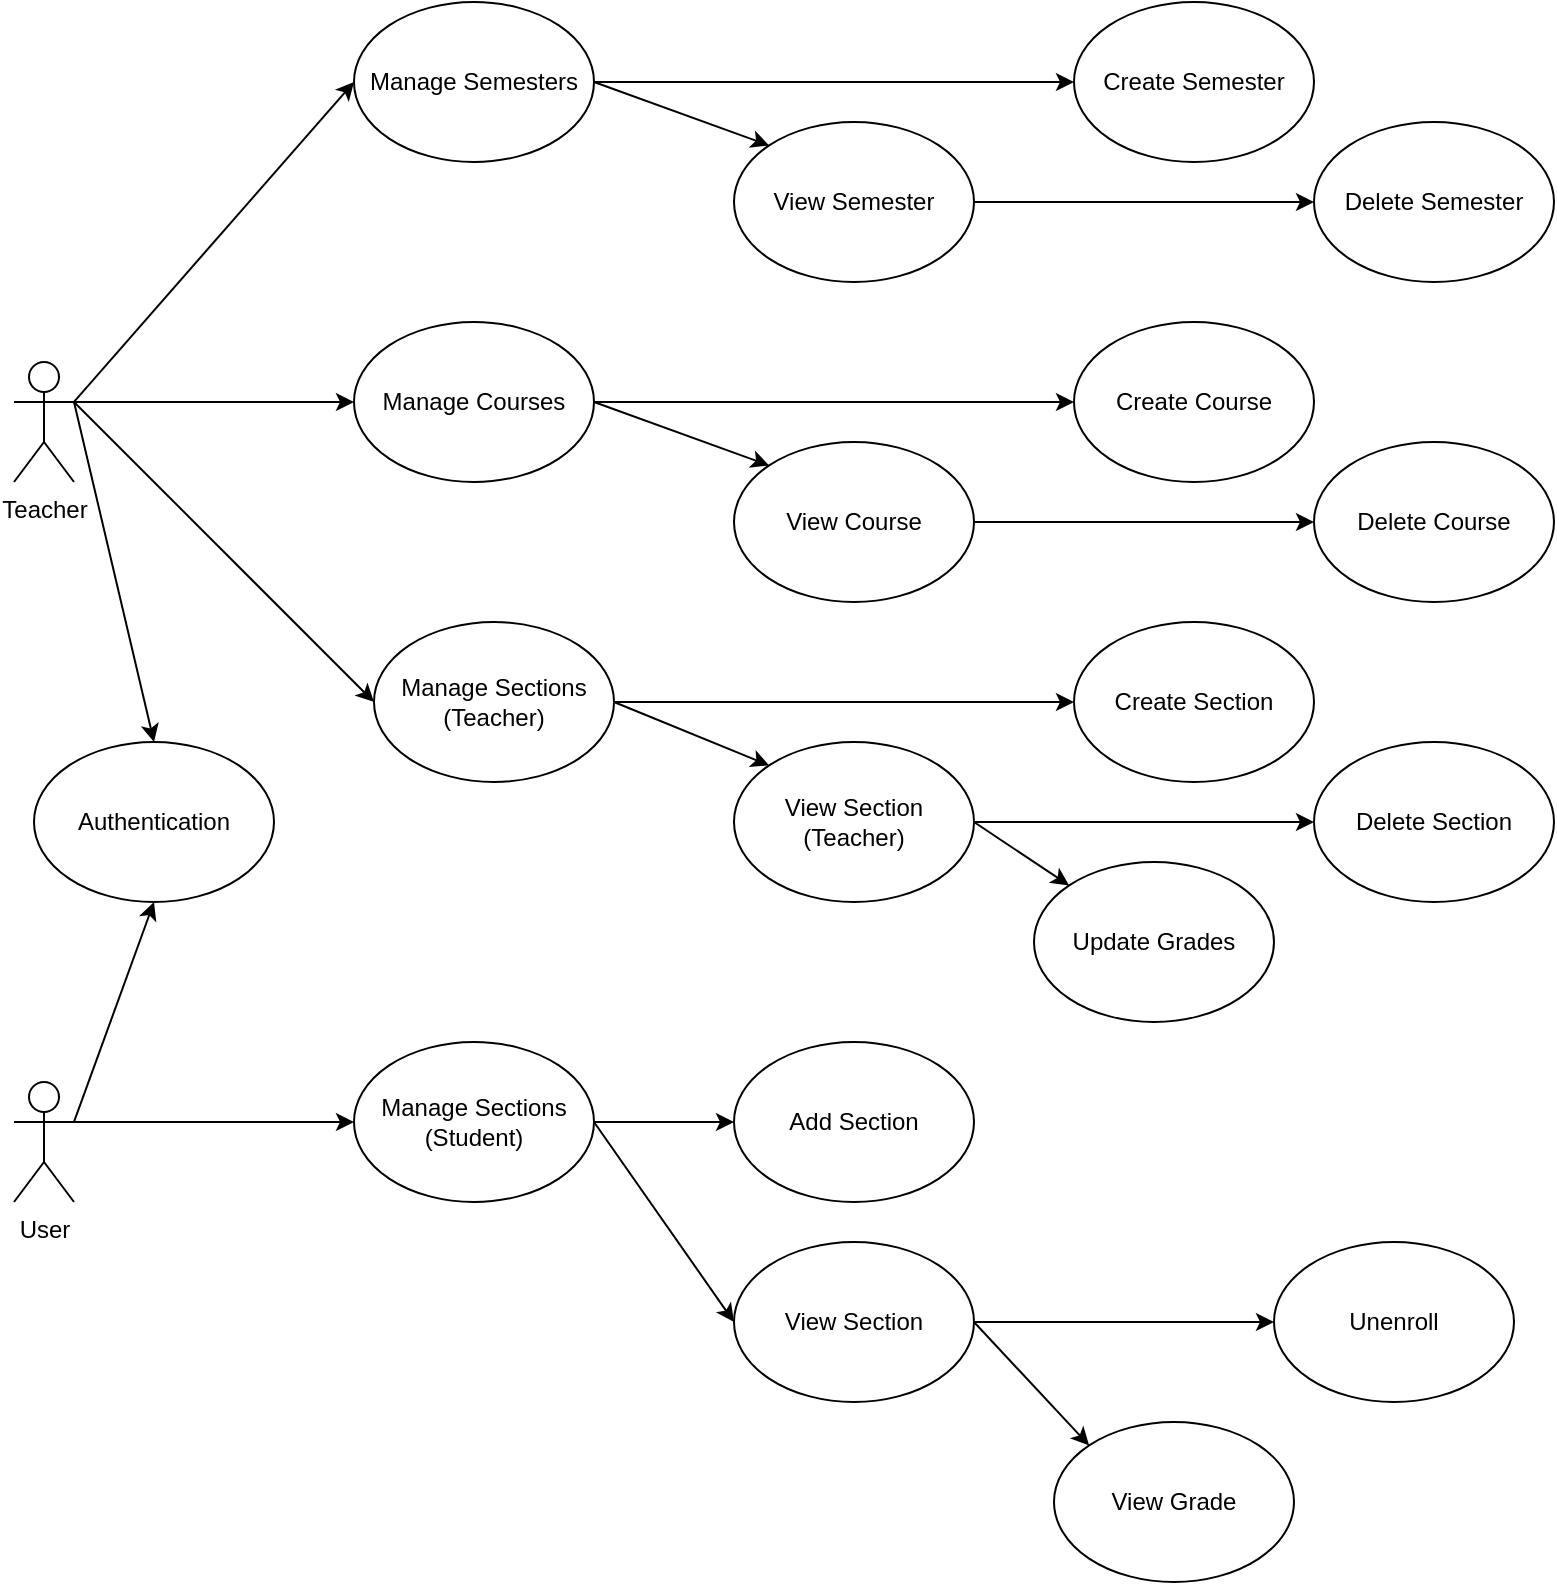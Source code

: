 <mxfile version="26.1.0">
  <diagram name="Page-1" id="WBk68slwKIcxNl_qfG5e">
    <mxGraphModel dx="1114" dy="579" grid="1" gridSize="10" guides="1" tooltips="1" connect="1" arrows="1" fold="1" page="1" pageScale="1" pageWidth="850" pageHeight="1100" math="0" shadow="0">
      <root>
        <mxCell id="0" />
        <mxCell id="1" parent="0" />
        <mxCell id="6ev4xrXOpPWq1s2YsXj9-1" value="Teacher" style="shape=umlActor;verticalLabelPosition=bottom;verticalAlign=top;html=1;outlineConnect=0;" parent="1" vertex="1">
          <mxGeometry x="40" y="240" width="30" height="60" as="geometry" />
        </mxCell>
        <mxCell id="6ev4xrXOpPWq1s2YsXj9-2" value="User" style="shape=umlActor;verticalLabelPosition=bottom;verticalAlign=top;html=1;outlineConnect=0;" parent="1" vertex="1">
          <mxGeometry x="40" y="600" width="30" height="60" as="geometry" />
        </mxCell>
        <mxCell id="6ev4xrXOpPWq1s2YsXj9-3" value="Manage Semesters" style="ellipse;whiteSpace=wrap;html=1;" parent="1" vertex="1">
          <mxGeometry x="210" y="60" width="120" height="80" as="geometry" />
        </mxCell>
        <mxCell id="6ev4xrXOpPWq1s2YsXj9-4" value="Manage Courses" style="ellipse;whiteSpace=wrap;html=1;" parent="1" vertex="1">
          <mxGeometry x="210" y="220" width="120" height="80" as="geometry" />
        </mxCell>
        <mxCell id="6ev4xrXOpPWq1s2YsXj9-5" value="Manage Sections&lt;br&gt;(Teacher)" style="ellipse;whiteSpace=wrap;html=1;" parent="1" vertex="1">
          <mxGeometry x="220" y="370" width="120" height="80" as="geometry" />
        </mxCell>
        <mxCell id="6ev4xrXOpPWq1s2YsXj9-6" value="Manage Sections&lt;br&gt;(Student)" style="ellipse;whiteSpace=wrap;html=1;" parent="1" vertex="1">
          <mxGeometry x="210" y="580" width="120" height="80" as="geometry" />
        </mxCell>
        <mxCell id="6ev4xrXOpPWq1s2YsXj9-7" value="" style="endArrow=classic;html=1;rounded=0;exitX=1;exitY=0.333;exitDx=0;exitDy=0;exitPerimeter=0;entryX=0;entryY=0.5;entryDx=0;entryDy=0;" parent="1" source="6ev4xrXOpPWq1s2YsXj9-1" target="6ev4xrXOpPWq1s2YsXj9-3" edge="1">
          <mxGeometry width="50" height="50" relative="1" as="geometry">
            <mxPoint x="100" y="320" as="sourcePoint" />
            <mxPoint x="150" y="270" as="targetPoint" />
          </mxGeometry>
        </mxCell>
        <mxCell id="6ev4xrXOpPWq1s2YsXj9-8" value="" style="endArrow=classic;html=1;rounded=0;exitX=1;exitY=0.333;exitDx=0;exitDy=0;exitPerimeter=0;entryX=0;entryY=0.5;entryDx=0;entryDy=0;" parent="1" source="6ev4xrXOpPWq1s2YsXj9-1" target="6ev4xrXOpPWq1s2YsXj9-4" edge="1">
          <mxGeometry width="50" height="50" relative="1" as="geometry">
            <mxPoint x="80" y="270" as="sourcePoint" />
            <mxPoint x="220" y="150" as="targetPoint" />
          </mxGeometry>
        </mxCell>
        <mxCell id="6ev4xrXOpPWq1s2YsXj9-9" value="" style="endArrow=classic;html=1;rounded=0;exitX=1;exitY=0.333;exitDx=0;exitDy=0;exitPerimeter=0;entryX=0;entryY=0.5;entryDx=0;entryDy=0;" parent="1" source="6ev4xrXOpPWq1s2YsXj9-1" target="6ev4xrXOpPWq1s2YsXj9-5" edge="1">
          <mxGeometry width="50" height="50" relative="1" as="geometry">
            <mxPoint x="80" y="270" as="sourcePoint" />
            <mxPoint x="220" y="270" as="targetPoint" />
          </mxGeometry>
        </mxCell>
        <mxCell id="6ev4xrXOpPWq1s2YsXj9-10" value="" style="endArrow=classic;html=1;rounded=0;exitX=1;exitY=0.333;exitDx=0;exitDy=0;exitPerimeter=0;entryX=0;entryY=0.5;entryDx=0;entryDy=0;" parent="1" source="6ev4xrXOpPWq1s2YsXj9-2" target="6ev4xrXOpPWq1s2YsXj9-6" edge="1">
          <mxGeometry width="50" height="50" relative="1" as="geometry">
            <mxPoint x="100" y="460" as="sourcePoint" />
            <mxPoint x="150" y="410" as="targetPoint" />
          </mxGeometry>
        </mxCell>
        <mxCell id="6ev4xrXOpPWq1s2YsXj9-11" value="Create Semester" style="ellipse;whiteSpace=wrap;html=1;" parent="1" vertex="1">
          <mxGeometry x="570" y="60" width="120" height="80" as="geometry" />
        </mxCell>
        <mxCell id="6ev4xrXOpPWq1s2YsXj9-12" value="View Semester" style="ellipse;whiteSpace=wrap;html=1;" parent="1" vertex="1">
          <mxGeometry x="400" y="120" width="120" height="80" as="geometry" />
        </mxCell>
        <mxCell id="6ev4xrXOpPWq1s2YsXj9-13" value="" style="endArrow=classic;html=1;rounded=0;exitX=1;exitY=0.5;exitDx=0;exitDy=0;entryX=0;entryY=0.5;entryDx=0;entryDy=0;" parent="1" source="6ev4xrXOpPWq1s2YsXj9-3" target="6ev4xrXOpPWq1s2YsXj9-11" edge="1">
          <mxGeometry width="50" height="50" relative="1" as="geometry">
            <mxPoint x="300" y="320" as="sourcePoint" />
            <mxPoint x="350" y="270" as="targetPoint" />
          </mxGeometry>
        </mxCell>
        <mxCell id="6ev4xrXOpPWq1s2YsXj9-14" value="" style="endArrow=classic;html=1;rounded=0;exitX=1;exitY=0.5;exitDx=0;exitDy=0;entryX=0;entryY=0;entryDx=0;entryDy=0;" parent="1" source="6ev4xrXOpPWq1s2YsXj9-3" target="6ev4xrXOpPWq1s2YsXj9-12" edge="1">
          <mxGeometry width="50" height="50" relative="1" as="geometry">
            <mxPoint x="300" y="320" as="sourcePoint" />
            <mxPoint x="350" y="270" as="targetPoint" />
          </mxGeometry>
        </mxCell>
        <mxCell id="6ev4xrXOpPWq1s2YsXj9-15" value="View Course" style="ellipse;whiteSpace=wrap;html=1;" parent="1" vertex="1">
          <mxGeometry x="400" y="280" width="120" height="80" as="geometry" />
        </mxCell>
        <mxCell id="6ev4xrXOpPWq1s2YsXj9-16" value="" style="endArrow=classic;html=1;rounded=0;exitX=1;exitY=0.5;exitDx=0;exitDy=0;entryX=0;entryY=0;entryDx=0;entryDy=0;" parent="1" source="6ev4xrXOpPWq1s2YsXj9-4" target="6ev4xrXOpPWq1s2YsXj9-15" edge="1">
          <mxGeometry width="50" height="50" relative="1" as="geometry">
            <mxPoint x="300" y="320" as="sourcePoint" />
            <mxPoint x="350" y="270" as="targetPoint" />
          </mxGeometry>
        </mxCell>
        <mxCell id="6ev4xrXOpPWq1s2YsXj9-17" value="Create Course" style="ellipse;whiteSpace=wrap;html=1;" parent="1" vertex="1">
          <mxGeometry x="570" y="220" width="120" height="80" as="geometry" />
        </mxCell>
        <mxCell id="6ev4xrXOpPWq1s2YsXj9-18" value="" style="endArrow=classic;html=1;rounded=0;exitX=1;exitY=0.5;exitDx=0;exitDy=0;entryX=0;entryY=0.5;entryDx=0;entryDy=0;" parent="1" source="6ev4xrXOpPWq1s2YsXj9-4" target="6ev4xrXOpPWq1s2YsXj9-17" edge="1">
          <mxGeometry width="50" height="50" relative="1" as="geometry">
            <mxPoint x="640" y="330" as="sourcePoint" />
            <mxPoint x="690" y="280" as="targetPoint" />
          </mxGeometry>
        </mxCell>
        <mxCell id="6ev4xrXOpPWq1s2YsXj9-19" value="Delete Semester" style="ellipse;whiteSpace=wrap;html=1;" parent="1" vertex="1">
          <mxGeometry x="690" y="120" width="120" height="80" as="geometry" />
        </mxCell>
        <mxCell id="6ev4xrXOpPWq1s2YsXj9-20" value="" style="endArrow=classic;html=1;rounded=0;exitX=1;exitY=0.5;exitDx=0;exitDy=0;entryX=0;entryY=0.5;entryDx=0;entryDy=0;" parent="1" source="6ev4xrXOpPWq1s2YsXj9-12" target="6ev4xrXOpPWq1s2YsXj9-19" edge="1">
          <mxGeometry width="50" height="50" relative="1" as="geometry">
            <mxPoint x="640" y="330" as="sourcePoint" />
            <mxPoint x="690" y="280" as="targetPoint" />
          </mxGeometry>
        </mxCell>
        <mxCell id="6ev4xrXOpPWq1s2YsXj9-21" value="Delete Course" style="ellipse;whiteSpace=wrap;html=1;" parent="1" vertex="1">
          <mxGeometry x="690" y="280" width="120" height="80" as="geometry" />
        </mxCell>
        <mxCell id="6ev4xrXOpPWq1s2YsXj9-22" value="" style="endArrow=classic;html=1;rounded=0;exitX=1;exitY=0.5;exitDx=0;exitDy=0;entryX=0;entryY=0.5;entryDx=0;entryDy=0;" parent="1" source="6ev4xrXOpPWq1s2YsXj9-15" target="6ev4xrXOpPWq1s2YsXj9-21" edge="1">
          <mxGeometry width="50" height="50" relative="1" as="geometry">
            <mxPoint x="640" y="330" as="sourcePoint" />
            <mxPoint x="690" y="280" as="targetPoint" />
          </mxGeometry>
        </mxCell>
        <mxCell id="6ev4xrXOpPWq1s2YsXj9-23" value="View Section (Teacher)" style="ellipse;whiteSpace=wrap;html=1;" parent="1" vertex="1">
          <mxGeometry x="400" y="430" width="120" height="80" as="geometry" />
        </mxCell>
        <mxCell id="6ev4xrXOpPWq1s2YsXj9-24" value="" style="endArrow=classic;html=1;rounded=0;exitX=1;exitY=0.5;exitDx=0;exitDy=0;entryX=0;entryY=0;entryDx=0;entryDy=0;" parent="1" source="6ev4xrXOpPWq1s2YsXj9-5" target="6ev4xrXOpPWq1s2YsXj9-23" edge="1">
          <mxGeometry width="50" height="50" relative="1" as="geometry">
            <mxPoint x="510" y="460" as="sourcePoint" />
            <mxPoint x="560" y="410" as="targetPoint" />
          </mxGeometry>
        </mxCell>
        <mxCell id="6ev4xrXOpPWq1s2YsXj9-25" value="Create Section" style="ellipse;whiteSpace=wrap;html=1;" parent="1" vertex="1">
          <mxGeometry x="570" y="370" width="120" height="80" as="geometry" />
        </mxCell>
        <mxCell id="6ev4xrXOpPWq1s2YsXj9-26" value="" style="endArrow=classic;html=1;rounded=0;exitX=1;exitY=0.5;exitDx=0;exitDy=0;entryX=0;entryY=0.5;entryDx=0;entryDy=0;" parent="1" source="6ev4xrXOpPWq1s2YsXj9-5" target="6ev4xrXOpPWq1s2YsXj9-25" edge="1">
          <mxGeometry width="50" height="50" relative="1" as="geometry">
            <mxPoint x="510" y="460" as="sourcePoint" />
            <mxPoint x="560" y="410" as="targetPoint" />
          </mxGeometry>
        </mxCell>
        <mxCell id="6ev4xrXOpPWq1s2YsXj9-27" value="Delete Section" style="ellipse;whiteSpace=wrap;html=1;" parent="1" vertex="1">
          <mxGeometry x="690" y="430" width="120" height="80" as="geometry" />
        </mxCell>
        <mxCell id="6ev4xrXOpPWq1s2YsXj9-28" value="" style="endArrow=classic;html=1;rounded=0;exitX=1;exitY=0.5;exitDx=0;exitDy=0;entryX=0;entryY=0.5;entryDx=0;entryDy=0;" parent="1" source="6ev4xrXOpPWq1s2YsXj9-23" target="6ev4xrXOpPWq1s2YsXj9-27" edge="1">
          <mxGeometry width="50" height="50" relative="1" as="geometry">
            <mxPoint x="510" y="460" as="sourcePoint" />
            <mxPoint x="560" y="410" as="targetPoint" />
          </mxGeometry>
        </mxCell>
        <mxCell id="6ev4xrXOpPWq1s2YsXj9-29" value="Update Grades" style="ellipse;whiteSpace=wrap;html=1;" parent="1" vertex="1">
          <mxGeometry x="550" y="490" width="120" height="80" as="geometry" />
        </mxCell>
        <mxCell id="6ev4xrXOpPWq1s2YsXj9-30" value="" style="endArrow=classic;html=1;rounded=0;exitX=1;exitY=0.5;exitDx=0;exitDy=0;entryX=0;entryY=0;entryDx=0;entryDy=0;" parent="1" source="6ev4xrXOpPWq1s2YsXj9-23" target="6ev4xrXOpPWq1s2YsXj9-29" edge="1">
          <mxGeometry width="50" height="50" relative="1" as="geometry">
            <mxPoint x="510" y="460" as="sourcePoint" />
            <mxPoint x="560" y="410" as="targetPoint" />
          </mxGeometry>
        </mxCell>
        <mxCell id="6ev4xrXOpPWq1s2YsXj9-31" value="View Section" style="ellipse;whiteSpace=wrap;html=1;" parent="1" vertex="1">
          <mxGeometry x="400" y="680" width="120" height="80" as="geometry" />
        </mxCell>
        <mxCell id="6ev4xrXOpPWq1s2YsXj9-32" value="Add Section" style="ellipse;whiteSpace=wrap;html=1;" parent="1" vertex="1">
          <mxGeometry x="400" y="580" width="120" height="80" as="geometry" />
        </mxCell>
        <mxCell id="6ev4xrXOpPWq1s2YsXj9-34" value="View Grade" style="ellipse;whiteSpace=wrap;html=1;" parent="1" vertex="1">
          <mxGeometry x="560" y="770" width="120" height="80" as="geometry" />
        </mxCell>
        <mxCell id="6ev4xrXOpPWq1s2YsXj9-35" value="Unenroll" style="ellipse;whiteSpace=wrap;html=1;" parent="1" vertex="1">
          <mxGeometry x="670" y="680" width="120" height="80" as="geometry" />
        </mxCell>
        <mxCell id="6ev4xrXOpPWq1s2YsXj9-36" value="" style="endArrow=classic;html=1;rounded=0;exitX=1;exitY=0.5;exitDx=0;exitDy=0;entryX=0;entryY=0.5;entryDx=0;entryDy=0;" parent="1" source="6ev4xrXOpPWq1s2YsXj9-31" target="6ev4xrXOpPWq1s2YsXj9-35" edge="1">
          <mxGeometry width="50" height="50" relative="1" as="geometry">
            <mxPoint x="510" y="590" as="sourcePoint" />
            <mxPoint x="560" y="540" as="targetPoint" />
          </mxGeometry>
        </mxCell>
        <mxCell id="6ev4xrXOpPWq1s2YsXj9-37" value="" style="endArrow=classic;html=1;rounded=0;exitX=1;exitY=0.5;exitDx=0;exitDy=0;entryX=0;entryY=0;entryDx=0;entryDy=0;" parent="1" source="6ev4xrXOpPWq1s2YsXj9-31" target="6ev4xrXOpPWq1s2YsXj9-34" edge="1">
          <mxGeometry width="50" height="50" relative="1" as="geometry">
            <mxPoint x="510" y="590" as="sourcePoint" />
            <mxPoint x="560" y="540" as="targetPoint" />
          </mxGeometry>
        </mxCell>
        <mxCell id="6ev4xrXOpPWq1s2YsXj9-38" value="" style="endArrow=classic;html=1;rounded=0;exitX=1;exitY=0.5;exitDx=0;exitDy=0;entryX=0;entryY=0.5;entryDx=0;entryDy=0;" parent="1" source="6ev4xrXOpPWq1s2YsXj9-6" target="6ev4xrXOpPWq1s2YsXj9-32" edge="1">
          <mxGeometry width="50" height="50" relative="1" as="geometry">
            <mxPoint x="510" y="590" as="sourcePoint" />
            <mxPoint x="560" y="540" as="targetPoint" />
          </mxGeometry>
        </mxCell>
        <mxCell id="6ev4xrXOpPWq1s2YsXj9-39" value="" style="endArrow=classic;html=1;rounded=0;exitX=1;exitY=0.5;exitDx=0;exitDy=0;entryX=0;entryY=0.5;entryDx=0;entryDy=0;" parent="1" source="6ev4xrXOpPWq1s2YsXj9-6" target="6ev4xrXOpPWq1s2YsXj9-31" edge="1">
          <mxGeometry width="50" height="50" relative="1" as="geometry">
            <mxPoint x="340" y="630" as="sourcePoint" />
            <mxPoint x="410" y="630" as="targetPoint" />
          </mxGeometry>
        </mxCell>
        <mxCell id="Nt6ah16Q3rQBUBPIjU0r-2" value="Authentication" style="ellipse;whiteSpace=wrap;html=1;" vertex="1" parent="1">
          <mxGeometry x="50" y="430" width="120" height="80" as="geometry" />
        </mxCell>
        <mxCell id="Nt6ah16Q3rQBUBPIjU0r-3" value="" style="endArrow=classic;html=1;rounded=0;exitX=1;exitY=0.333;exitDx=0;exitDy=0;exitPerimeter=0;entryX=0.5;entryY=1;entryDx=0;entryDy=0;" edge="1" parent="1" source="6ev4xrXOpPWq1s2YsXj9-2" target="Nt6ah16Q3rQBUBPIjU0r-2">
          <mxGeometry width="50" height="50" relative="1" as="geometry">
            <mxPoint x="400" y="600" as="sourcePoint" />
            <mxPoint x="450" y="550" as="targetPoint" />
          </mxGeometry>
        </mxCell>
        <mxCell id="Nt6ah16Q3rQBUBPIjU0r-4" value="" style="endArrow=classic;html=1;rounded=0;exitX=1;exitY=0.333;exitDx=0;exitDy=0;exitPerimeter=0;entryX=0.5;entryY=0;entryDx=0;entryDy=0;" edge="1" parent="1" source="6ev4xrXOpPWq1s2YsXj9-1" target="Nt6ah16Q3rQBUBPIjU0r-2">
          <mxGeometry width="50" height="50" relative="1" as="geometry">
            <mxPoint x="80" y="630" as="sourcePoint" />
            <mxPoint x="120" y="520" as="targetPoint" />
          </mxGeometry>
        </mxCell>
      </root>
    </mxGraphModel>
  </diagram>
</mxfile>
